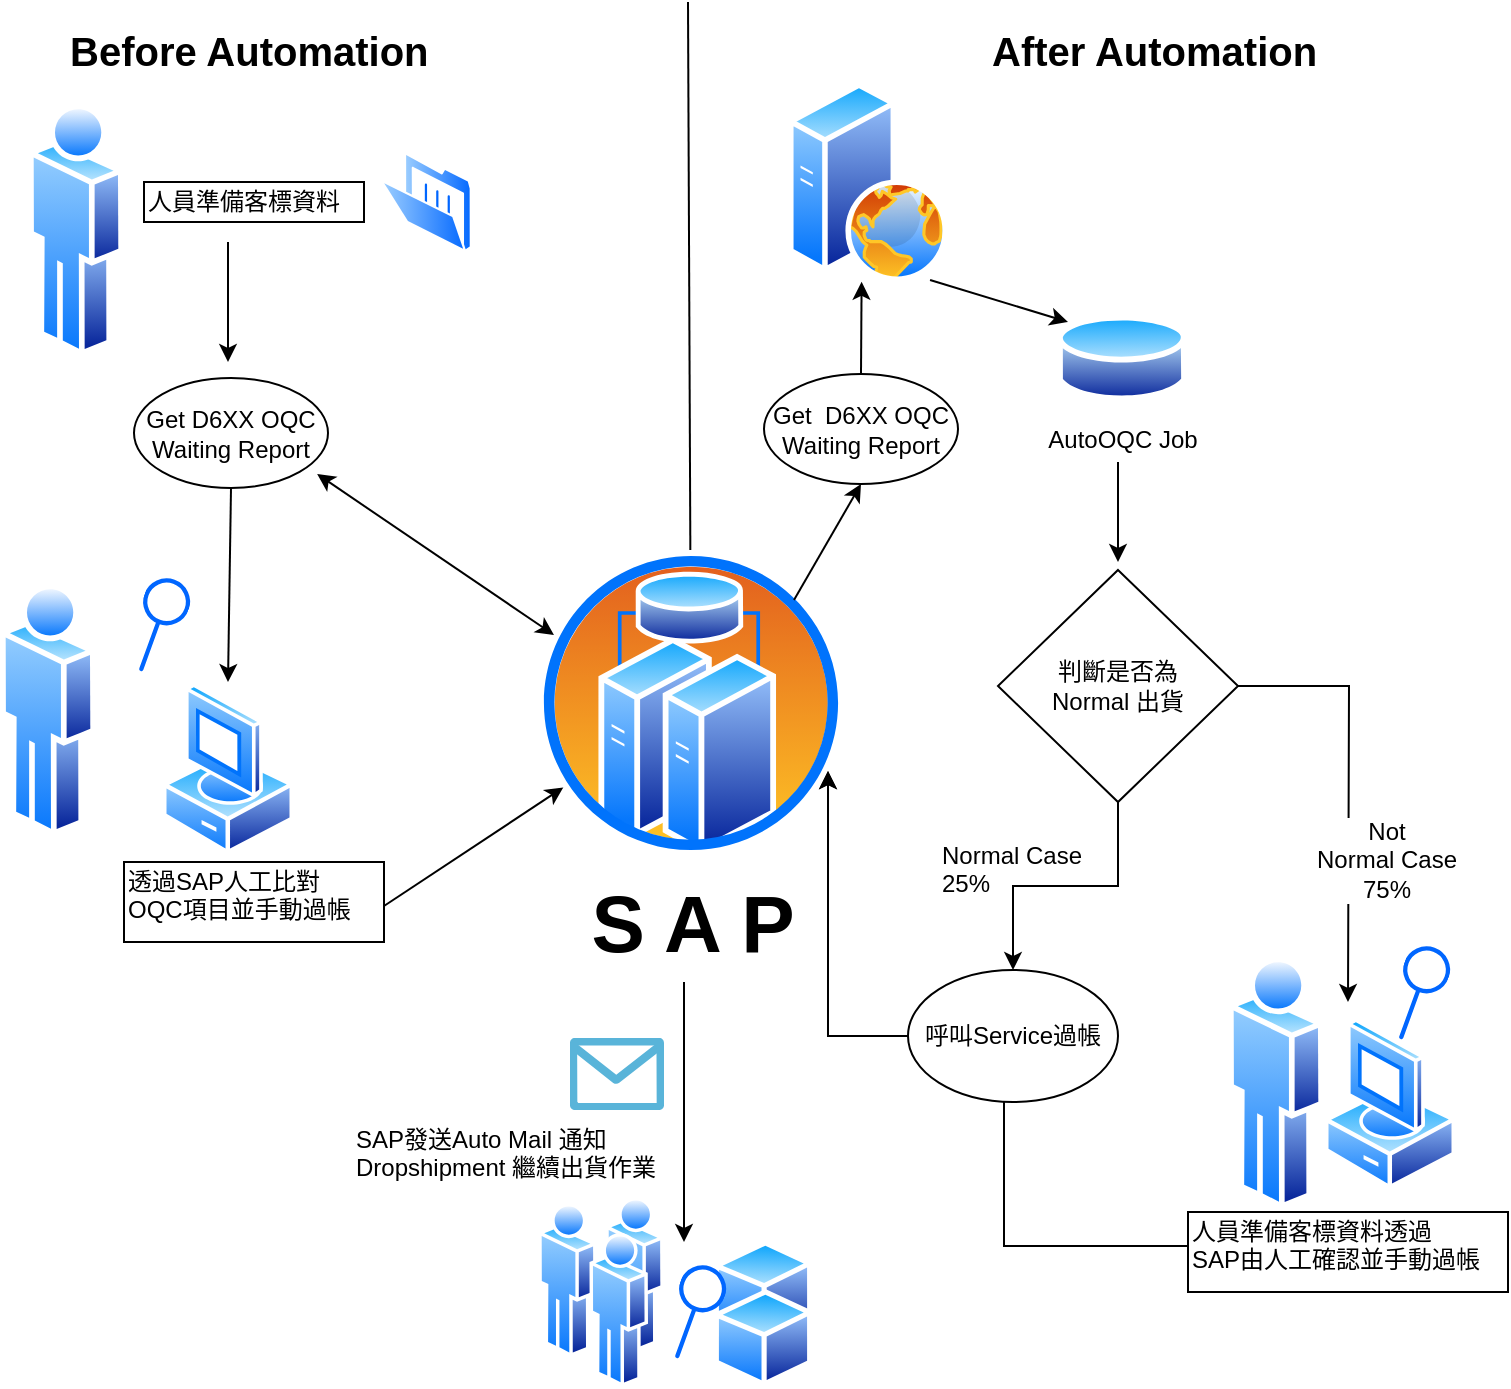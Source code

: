 <mxfile version="10.6.6" type="github"><diagram id="nG0sEtPORoOgjYeaRvSY" name="Page-1"><mxGraphModel dx="1162" dy="637" grid="1" gridSize="10" guides="1" tooltips="1" connect="1" arrows="1" fold="1" page="1" pageScale="1" pageWidth="827" pageHeight="1169" math="0" shadow="0"><root><mxCell id="0"/><mxCell id="1" parent="0"/><mxCell id="SPMW3Du_QjSTngSf4VcO-1" value="" style="endArrow=none;html=1;" parent="1" edge="1" source="SPMW3Du_QjSTngSf4VcO-11"><mxGeometry width="50" height="50" relative="1" as="geometry"><mxPoint x="402" y="550" as="sourcePoint"/><mxPoint x="402" y="30" as="targetPoint"/></mxGeometry></mxCell><mxCell id="SPMW3Du_QjSTngSf4VcO-2" value="&lt;font style=&quot;font-size: 20px&quot;&gt;Before Automation&lt;/font&gt;" style="text;html=1;resizable=0;points=[];autosize=1;align=left;verticalAlign=top;spacingTop=-4;fontStyle=1" parent="1" vertex="1"><mxGeometry x="91" y="40" width="180" height="20" as="geometry"/></mxCell><mxCell id="SPMW3Du_QjSTngSf4VcO-3" value="&lt;font style=&quot;font-size: 20px&quot;&gt;After Automation&lt;/font&gt;" style="text;html=1;resizable=0;points=[];autosize=1;align=left;verticalAlign=top;spacingTop=-4;fontStyle=1" parent="1" vertex="1"><mxGeometry x="552" y="40" width="160" height="20" as="geometry"/></mxCell><mxCell id="SPMW3Du_QjSTngSf4VcO-4" value="人員準備客標資料" style="text;html=1;resizable=0;points=[];autosize=1;align=left;verticalAlign=top;spacingTop=-4;strokeColor=#000000;" parent="1" vertex="1"><mxGeometry x="130" y="120" width="110" height="20" as="geometry"/></mxCell><mxCell id="SPMW3Du_QjSTngSf4VcO-5" value="透過SAP人工比對&lt;br&gt;OQC項目並手動過帳&lt;br&gt;&lt;br&gt;" style="text;html=1;resizable=0;points=[];autosize=1;align=left;verticalAlign=top;spacingTop=-4;strokeColor=#000000;" parent="1" vertex="1"><mxGeometry x="120" y="460" width="130" height="40" as="geometry"/></mxCell><mxCell id="SPMW3Du_QjSTngSf4VcO-6" value="" style="aspect=fixed;perimeter=ellipsePerimeter;html=1;align=center;shadow=0;dashed=0;spacingTop=3;image;image=img/lib/active_directory/user.svg;" parent="1" vertex="1"><mxGeometry x="72" y="80" width="48" height="128" as="geometry"/></mxCell><mxCell id="SPMW3Du_QjSTngSf4VcO-7" value="" style="aspect=fixed;perimeter=ellipsePerimeter;html=1;align=center;shadow=0;dashed=0;spacingTop=3;image;image=img/lib/active_directory/web_server.svg;" parent="1" vertex="1"><mxGeometry x="452" y="70" width="80" height="100" as="geometry"/></mxCell><mxCell id="SPMW3Du_QjSTngSf4VcO-10" value="" style="aspect=fixed;perimeter=ellipsePerimeter;html=1;align=center;shadow=0;dashed=0;spacingTop=3;image;image=img/lib/active_directory/folder_open.svg;" parent="1" vertex="1"><mxGeometry x="248" y="105" width="46" height="50" as="geometry"/></mxCell><mxCell id="SPMW3Du_QjSTngSf4VcO-9" value="" style="aspect=fixed;perimeter=ellipsePerimeter;html=1;align=center;shadow=0;dashed=0;spacingTop=3;image;image=img/lib/active_directory/interface.svg;rotation=-70;" parent="1" vertex="1"><mxGeometry x="112" y="330" width="50" height="23.5" as="geometry"/></mxCell><mxCell id="SPMW3Du_QjSTngSf4VcO-11" value="&lt;b&gt;&lt;font style=&quot;font-size: 40px&quot;&gt;S A P&lt;/font&gt;&lt;/b&gt;" style="aspect=fixed;perimeter=ellipsePerimeter;html=1;align=center;shadow=0;dashed=0;spacingTop=3;image;image=img/lib/active_directory/cluster_server.svg;" parent="1" vertex="1"><mxGeometry x="327" y="304" width="153" height="153" as="geometry"/></mxCell><mxCell id="SPMW3Du_QjSTngSf4VcO-12" value="" style="endArrow=classic;startArrow=classic;html=1;entryX=0;entryY=0.25;entryDx=0;entryDy=0;exitX=0.944;exitY=0.873;exitDx=0;exitDy=0;exitPerimeter=0;" parent="1" source="SPMW3Du_QjSTngSf4VcO-20" target="SPMW3Du_QjSTngSf4VcO-11" edge="1"><mxGeometry width="50" height="50" relative="1" as="geometry"><mxPoint x="202" y="240" as="sourcePoint"/><mxPoint x="132" y="300" as="targetPoint"/></mxGeometry></mxCell><mxCell id="SPMW3Du_QjSTngSf4VcO-16" value="" style="endArrow=classic;html=1;" parent="1" edge="1"><mxGeometry width="50" height="50" relative="1" as="geometry"><mxPoint x="172" y="150" as="sourcePoint"/><mxPoint x="172" y="210" as="targetPoint"/></mxGeometry></mxCell><mxCell id="SPMW3Du_QjSTngSf4VcO-20" value="Get D6XX OQC&lt;br&gt;Waiting Report&lt;br&gt;" style="ellipse;whiteSpace=wrap;html=1;strokeColor=#000000;" parent="1" vertex="1"><mxGeometry x="125" y="218" width="97" height="55" as="geometry"/></mxCell><mxCell id="SPMW3Du_QjSTngSf4VcO-21" value="" style="endArrow=classic;html=1;exitX=0.5;exitY=1;exitDx=0;exitDy=0;" parent="1" source="SPMW3Du_QjSTngSf4VcO-20" edge="1"><mxGeometry width="50" height="50" relative="1" as="geometry"><mxPoint x="186" y="482" as="sourcePoint"/><mxPoint x="172" y="370" as="targetPoint"/></mxGeometry></mxCell><mxCell id="SPMW3Du_QjSTngSf4VcO-23" value="Get&amp;nbsp; D6XX OQC&lt;br&gt;Waiting Report&lt;br&gt;" style="ellipse;whiteSpace=wrap;html=1;strokeColor=#000000;" parent="1" vertex="1"><mxGeometry x="440" y="216" width="97" height="55" as="geometry"/></mxCell><mxCell id="SPMW3Du_QjSTngSf4VcO-24" value="" style="endArrow=classic;html=1;entryX=0.5;entryY=1;entryDx=0;entryDy=0;" parent="1" target="SPMW3Du_QjSTngSf4VcO-23" edge="1"><mxGeometry width="50" height="50" relative="1" as="geometry"><mxPoint x="455" y="329" as="sourcePoint"/><mxPoint x="505" y="279" as="targetPoint"/></mxGeometry></mxCell><mxCell id="SPMW3Du_QjSTngSf4VcO-25" value="" style="endArrow=classic;html=1;exitX=0.5;exitY=0;exitDx=0;exitDy=0;entryX=0.46;entryY=0.999;entryDx=0;entryDy=0;entryPerimeter=0;" parent="1" source="SPMW3Du_QjSTngSf4VcO-23" target="SPMW3Du_QjSTngSf4VcO-7" edge="1"><mxGeometry width="50" height="50" relative="1" as="geometry"><mxPoint x="467" y="220" as="sourcePoint"/><mxPoint x="517" y="170" as="targetPoint"/></mxGeometry></mxCell><mxCell id="SPMW3Du_QjSTngSf4VcO-29" value="AutoOQC Job" style="aspect=fixed;perimeter=ellipsePerimeter;html=1;align=center;shadow=0;dashed=0;spacingTop=3;image;image=img/lib/active_directory/database.svg;strokeColor=#000000;" parent="1" vertex="1"><mxGeometry x="586.5" y="184" width="65" height="48" as="geometry"/></mxCell><mxCell id="SPMW3Du_QjSTngSf4VcO-30" value="" style="endArrow=classic;html=1;exitX=0.888;exitY=0.99;exitDx=0;exitDy=0;exitPerimeter=0;" parent="1" source="SPMW3Du_QjSTngSf4VcO-7" edge="1"><mxGeometry width="50" height="50" relative="1" as="geometry"><mxPoint x="522" y="180" as="sourcePoint"/><mxPoint x="592" y="190" as="targetPoint"/></mxGeometry></mxCell><mxCell id="SPMW3Du_QjSTngSf4VcO-31" value="" style="aspect=fixed;perimeter=ellipsePerimeter;html=1;align=center;shadow=0;dashed=0;spacingTop=3;image;image=img/lib/active_directory/user.svg;" parent="1" vertex="1"><mxGeometry x="58" y="320" width="48" height="128" as="geometry"/></mxCell><mxCell id="SPMW3Du_QjSTngSf4VcO-34" value="" style="aspect=fixed;perimeter=ellipsePerimeter;html=1;align=center;shadow=0;dashed=0;spacingTop=3;image;image=img/lib/active_directory/vista_client.svg;strokeColor=#000000;" parent="1" vertex="1"><mxGeometry x="139" y="370" width="66" height="87" as="geometry"/></mxCell><mxCell id="SPMW3Du_QjSTngSf4VcO-35" value="" style="endArrow=classic;html=1;exitX=1;exitY=0.55;exitDx=0;exitDy=0;exitPerimeter=0;" parent="1" source="SPMW3Du_QjSTngSf4VcO-5" target="SPMW3Du_QjSTngSf4VcO-11" edge="1"><mxGeometry width="50" height="50" relative="1" as="geometry"><mxPoint x="232" y="500" as="sourcePoint"/><mxPoint x="282" y="450" as="targetPoint"/></mxGeometry></mxCell><mxCell id="SPMW3Du_QjSTngSf4VcO-36" value="" style="endArrow=classic;html=1;" parent="1" edge="1"><mxGeometry width="50" height="50" relative="1" as="geometry"><mxPoint x="617" y="260" as="sourcePoint"/><mxPoint x="617" y="310" as="targetPoint"/></mxGeometry></mxCell><mxCell id="SPMW3Du_QjSTngSf4VcO-38" style="edgeStyle=orthogonalEdgeStyle;rounded=0;orthogonalLoop=1;jettySize=auto;html=1;entryX=0.5;entryY=0;entryDx=0;entryDy=0;" parent="1" source="SPMW3Du_QjSTngSf4VcO-37" target="SPMW3Du_QjSTngSf4VcO-45" edge="1"><mxGeometry relative="1" as="geometry"><mxPoint x="617" y="530" as="targetPoint"/></mxGeometry></mxCell><mxCell id="SPMW3Du_QjSTngSf4VcO-39" style="edgeStyle=orthogonalEdgeStyle;rounded=0;orthogonalLoop=1;jettySize=auto;html=1;" parent="1" source="SPMW3Du_QjSTngSf4VcO-37" edge="1"><mxGeometry relative="1" as="geometry"><mxPoint x="732" y="530" as="targetPoint"/></mxGeometry></mxCell><mxCell id="SPMW3Du_QjSTngSf4VcO-40" value="Not &lt;br&gt;Normal Case&lt;br&gt;75%&lt;br&gt;" style="text;html=1;resizable=0;points=[];align=center;verticalAlign=middle;labelBackgroundColor=#ffffff;" parent="SPMW3Du_QjSTngSf4VcO-39" vertex="1" connectable="0"><mxGeometry x="-0.484" y="-19" relative="1" as="geometry"><mxPoint x="19" y="68" as="offset"/></mxGeometry></mxCell><mxCell id="SPMW3Du_QjSTngSf4VcO-37" value="判斷是否為&lt;br&gt;Normal 出貨&lt;br&gt;" style="rhombus;whiteSpace=wrap;html=1;strokeColor=#000000;" parent="1" vertex="1"><mxGeometry x="557" y="314" width="120" height="116" as="geometry"/></mxCell><mxCell id="SPMW3Du_QjSTngSf4VcO-41" value="Normal Case&lt;br&gt;25%&lt;br&gt;" style="text;html=1;resizable=0;points=[];autosize=1;align=left;verticalAlign=top;spacingTop=-4;" parent="1" vertex="1"><mxGeometry x="527" y="447" width="90" height="30" as="geometry"/></mxCell><mxCell id="SPMW3Du_QjSTngSf4VcO-42" value="" style="aspect=fixed;perimeter=ellipsePerimeter;html=1;align=center;shadow=0;dashed=0;spacingTop=3;image;image=img/lib/active_directory/user.svg;" parent="1" vertex="1"><mxGeometry x="672" y="506.5" width="48" height="128" as="geometry"/></mxCell><mxCell id="SPMW3Du_QjSTngSf4VcO-44" value="" style="aspect=fixed;perimeter=ellipsePerimeter;html=1;align=center;shadow=0;dashed=0;spacingTop=3;image;image=img/lib/active_directory/interface.svg;rotation=-70;" parent="1" vertex="1"><mxGeometry x="742" y="514" width="50" height="23.5" as="geometry"/></mxCell><mxCell id="SPMW3Du_QjSTngSf4VcO-47" style="edgeStyle=orthogonalEdgeStyle;rounded=0;orthogonalLoop=1;jettySize=auto;html=1;entryX=1;entryY=0.75;entryDx=0;entryDy=0;" parent="1" source="SPMW3Du_QjSTngSf4VcO-45" target="SPMW3Du_QjSTngSf4VcO-11" edge="1"><mxGeometry relative="1" as="geometry"><mxPoint x="472" y="610" as="targetPoint"/></mxGeometry></mxCell><mxCell id="SPMW3Du_QjSTngSf4VcO-50" style="edgeStyle=orthogonalEdgeStyle;rounded=0;orthogonalLoop=1;jettySize=auto;html=1;" parent="1" target="SPMW3Du_QjSTngSf4VcO-11" edge="1"><mxGeometry relative="1" as="geometry"><mxPoint x="472" y="412" as="targetPoint"/><mxPoint x="652" y="652" as="sourcePoint"/><Array as="points"><mxPoint x="560" y="652"/><mxPoint x="560" y="547"/><mxPoint x="472" y="547"/></Array></mxGeometry></mxCell><mxCell id="SPMW3Du_QjSTngSf4VcO-48" value="人員準備客標資料透過&lt;br&gt;SAP由人工確認並手動過帳&lt;br&gt;&lt;br&gt;" style="text;html=1;resizable=0;points=[];autosize=1;align=left;verticalAlign=top;spacingTop=-4;strokeColor=#000000;" parent="1" vertex="1"><mxGeometry x="652" y="635" width="160" height="40" as="geometry"/></mxCell><mxCell id="SPMW3Du_QjSTngSf4VcO-49" value="" style="aspect=fixed;perimeter=ellipsePerimeter;html=1;align=center;shadow=0;dashed=0;spacingTop=3;image;image=img/lib/active_directory/vista_client.svg;strokeColor=#000000;" parent="1" vertex="1"><mxGeometry x="720" y="537.5" width="66" height="87" as="geometry"/></mxCell><mxCell id="SPMW3Du_QjSTngSf4VcO-45" value="呼叫Service過帳" style="ellipse;whiteSpace=wrap;html=1;strokeColor=#000000;" parent="1" vertex="1"><mxGeometry x="512" y="514" width="105" height="66" as="geometry"/></mxCell><mxCell id="7z7ZRfQoaHav56JEwR-5-2" value="" style="endArrow=classic;html=1;" edge="1" parent="1"><mxGeometry width="50" height="50" relative="1" as="geometry"><mxPoint x="400" y="520" as="sourcePoint"/><mxPoint x="400" y="650" as="targetPoint"/></mxGeometry></mxCell><mxCell id="7z7ZRfQoaHav56JEwR-5-3" value="SAP發送Auto Mail 通知&lt;br&gt;Dropshipment 繼續出貨作業&lt;br&gt;" style="text;html=1;resizable=0;points=[];autosize=1;align=left;verticalAlign=top;spacingTop=-4;" vertex="1" parent="1"><mxGeometry x="233.5" y="589" width="170" height="30" as="geometry"/></mxCell><mxCell id="7z7ZRfQoaHav56JEwR-5-4" value="" style="aspect=fixed;perimeter=ellipsePerimeter;html=1;align=center;shadow=0;dashed=0;spacingTop=3;image;image=img/lib/active_directory/users.svg;strokeColor=#000000;" vertex="1" parent="1"><mxGeometry x="327" y="627.5" width="63" height="95" as="geometry"/></mxCell><mxCell id="7z7ZRfQoaHav56JEwR-5-5" value="" style="aspect=fixed;perimeter=ellipsePerimeter;html=1;align=center;shadow=0;dashed=0;spacingTop=3;image;image=img/lib/active_directory/generic_node.svg;strokeColor=#000000;" vertex="1" parent="1"><mxGeometry x="414.5" y="649" width="50" height="49" as="geometry"/></mxCell><mxCell id="7z7ZRfQoaHav56JEwR-5-6" value="" style="aspect=fixed;perimeter=ellipsePerimeter;html=1;align=center;shadow=0;dashed=0;spacingTop=3;image;image=img/lib/active_directory/generic_node.svg;strokeColor=#000000;" vertex="1" parent="1"><mxGeometry x="414.5" y="673.5" width="50" height="49" as="geometry"/></mxCell><mxCell id="7z7ZRfQoaHav56JEwR-5-7" value="" style="aspect=fixed;html=1;perimeter=none;align=center;shadow=0;dashed=0;image;fontSize=12;image=img/lib/mscae/QSMail.svg;strokeColor=#000000;" vertex="1" parent="1"><mxGeometry x="343" y="548" width="47" height="36" as="geometry"/></mxCell><mxCell id="7z7ZRfQoaHav56JEwR-5-9" value="" style="aspect=fixed;perimeter=ellipsePerimeter;html=1;align=center;shadow=0;dashed=0;spacingTop=3;image;image=img/lib/active_directory/interface.svg;rotation=-70;" vertex="1" parent="1"><mxGeometry x="380" y="673.5" width="50" height="23.5" as="geometry"/></mxCell></root></mxGraphModel></diagram></mxfile>